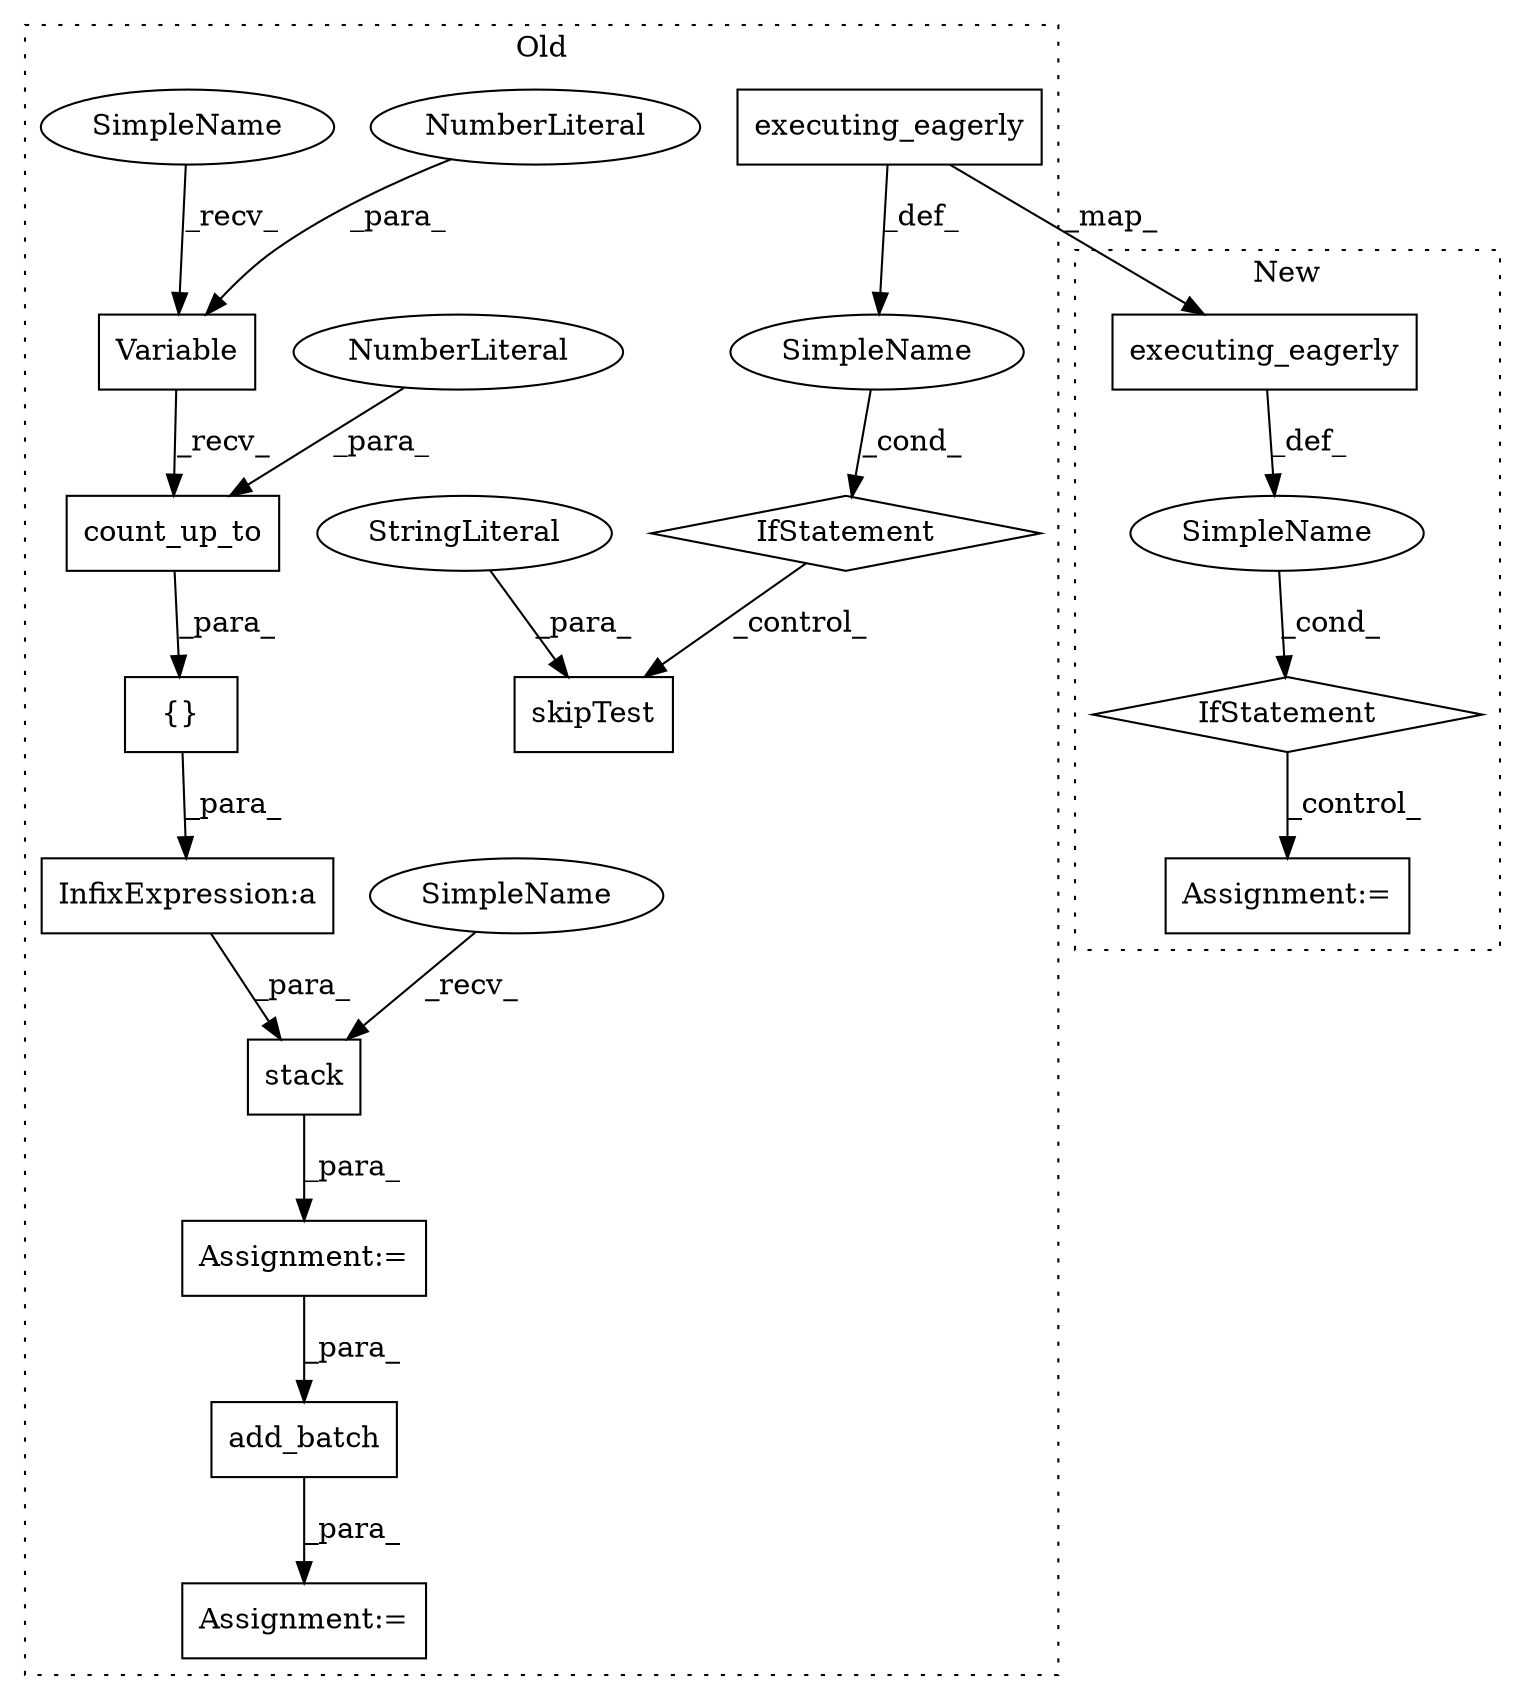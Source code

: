 digraph G {
subgraph cluster0 {
1 [label="executing_eagerly" a="32" s="11259" l="19" shape="box"];
3 [label="IfStatement" a="25" s="11244,11278" l="4,2" shape="diamond"];
4 [label="SimpleName" a="42" s="" l="" shape="ellipse"];
5 [label="skipTest" a="32" s="11293,11315" l="9,1" shape="box"];
6 [label="StringLiteral" a="45" s="11302" l="13" shape="ellipse"];
10 [label="Variable" a="32" s="11523,11533" l="9,1" shape="box"];
11 [label="InfixExpression:a" a="27" s="11551" l="3" shape="box"];
12 [label="NumberLiteral" a="34" s="11532" l="1" shape="ellipse"];
13 [label="stack" a="32" s="11496,11564" l="6,1" shape="box"];
14 [label="{}" a="4" s="11511,11550" l="1,1" shape="box"];
15 [label="count_up_to" a="32" s="11535,11549" l="12,1" shape="box"];
16 [label="NumberLiteral" a="34" s="11547" l="2" shape="ellipse"];
17 [label="Assignment:=" a="7" s="11577" l="1" shape="box"];
18 [label="Assignment:=" a="7" s="11484" l="1" shape="box"];
19 [label="add_batch" a="32" s="11592,11609" l="10,1" shape="box"];
20 [label="SimpleName" a="42" s="11485" l="10" shape="ellipse"];
21 [label="SimpleName" a="42" s="11512" l="10" shape="ellipse"];
label = "Old";
style="dotted";
}
subgraph cluster1 {
2 [label="executing_eagerly" a="32" s="11941" l="19" shape="box"];
7 [label="IfStatement" a="25" s="11926,11960" l="4,2" shape="diamond"];
8 [label="SimpleName" a="42" s="" l="" shape="ellipse"];
9 [label="Assignment:=" a="7" s="11975" l="1" shape="box"];
label = "New";
style="dotted";
}
1 -> 4 [label="_def_"];
1 -> 2 [label="_map_"];
2 -> 8 [label="_def_"];
3 -> 5 [label="_control_"];
4 -> 3 [label="_cond_"];
6 -> 5 [label="_para_"];
7 -> 9 [label="_control_"];
8 -> 7 [label="_cond_"];
10 -> 15 [label="_recv_"];
11 -> 13 [label="_para_"];
12 -> 10 [label="_para_"];
13 -> 18 [label="_para_"];
14 -> 11 [label="_para_"];
15 -> 14 [label="_para_"];
16 -> 15 [label="_para_"];
18 -> 19 [label="_para_"];
19 -> 17 [label="_para_"];
20 -> 13 [label="_recv_"];
21 -> 10 [label="_recv_"];
}